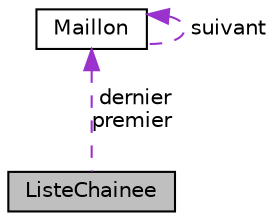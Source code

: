 digraph "ListeChainee"
{
  edge [fontname="Helvetica",fontsize="10",labelfontname="Helvetica",labelfontsize="10"];
  node [fontname="Helvetica",fontsize="10",shape=record];
  Node1 [label="ListeChainee",height=0.2,width=0.4,color="black", fillcolor="grey75", style="filled", fontcolor="black"];
  Node2 -> Node1 [dir="back",color="darkorchid3",fontsize="10",style="dashed",label=" dernier\npremier" ,fontname="Helvetica"];
  Node2 [label="Maillon",height=0.2,width=0.4,color="black", fillcolor="white", style="filled",URL="$structMaillon.html",tooltip="Structure représentant Maillon de la liste chainée. Elle contient un tic d&#39;arrivé et un pointeur sur ..."];
  Node2 -> Node2 [dir="back",color="darkorchid3",fontsize="10",style="dashed",label=" suivant" ,fontname="Helvetica"];
}
